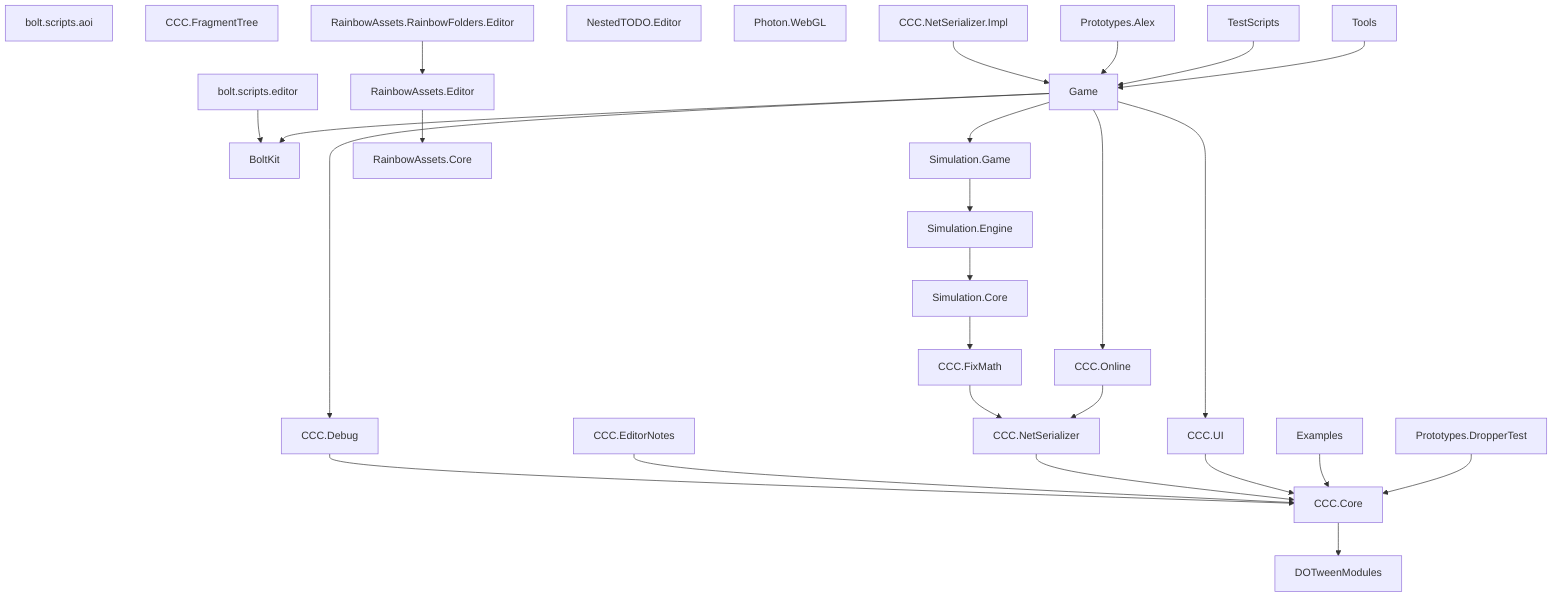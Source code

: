 graph TD
bolt.scripts.aoi
bolt.scripts.editor
bolt.scripts.editor-->BoltKit
BoltKit
CCC.Core
CCC.Core-->DOTweenModules
DOTweenModules
CCC.Debug
CCC.Debug-->CCC.Core
CCC.EditorNotes
CCC.EditorNotes-->CCC.Core
CCC.FixMath
CCC.FixMath-->CCC.NetSerializer
CCC.NetSerializer
CCC.NetSerializer-->CCC.Core
CCC.FragmentTree
CCC.NetSerializer.Impl
CCC.NetSerializer.Impl-->Game
Game
Game-->BoltKit
Game-->CCC.Debug
Game-->CCC.Online
Game-->CCC.UI
Game-->Simulation.Game
Simulation.Core
Simulation.Core-->CCC.FixMath
Simulation.Engine
Simulation.Engine-->Simulation.Core
Simulation.Game
Simulation.Game-->Simulation.Engine
CCC.Online
CCC.Online-->CCC.NetSerializer
CCC.UI
CCC.UI-->CCC.Core
Examples
Examples-->CCC.Core
NestedTODO.Editor
Photon.WebGL
Prototypes.Alex
Prototypes.Alex-->Game
Prototypes.DropperTest
Prototypes.DropperTest-->CCC.Core
RainbowAssets.Core
RainbowAssets.Editor
RainbowAssets.Editor-->RainbowAssets.Core
RainbowAssets.RainbowFolders.Editor
RainbowAssets.RainbowFolders.Editor-->RainbowAssets.Editor
TestScripts
TestScripts-->Game
Tools
Tools-->Game